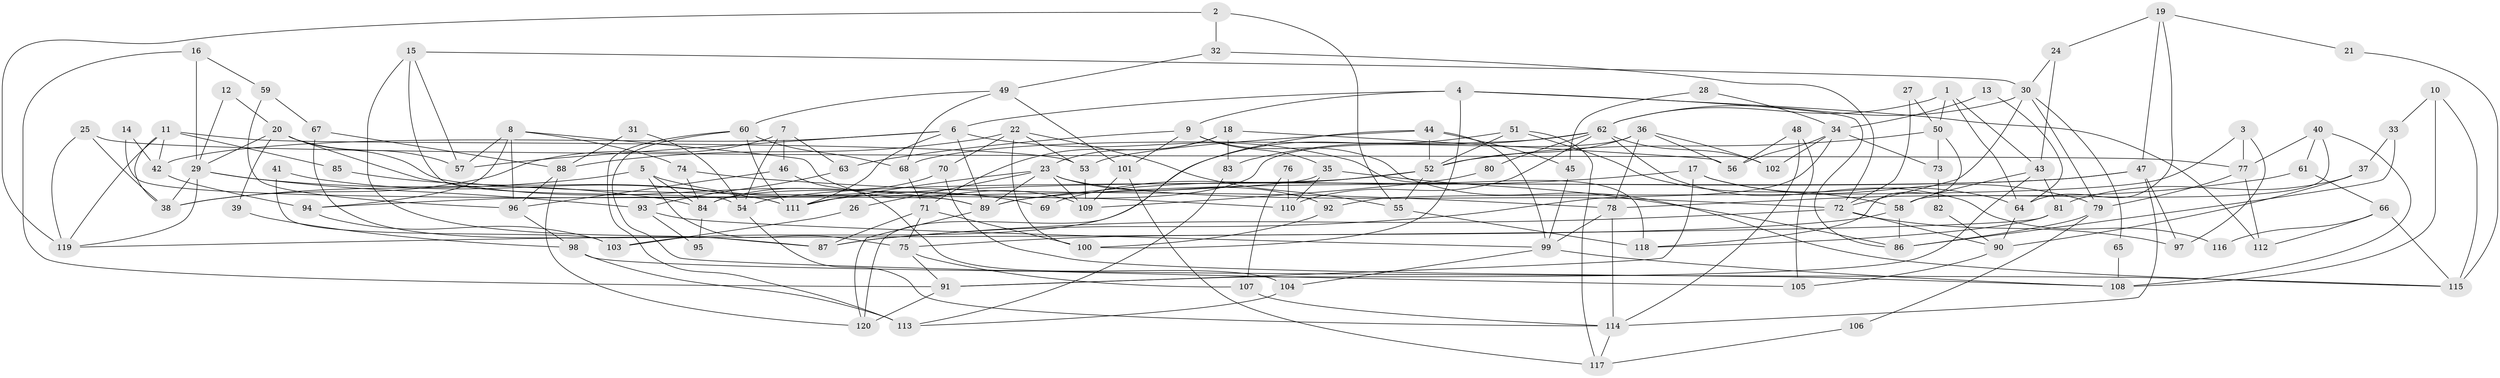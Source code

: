 // Generated by graph-tools (version 1.1) at 2025/26/03/09/25 03:26:16]
// undirected, 120 vertices, 240 edges
graph export_dot {
graph [start="1"]
  node [color=gray90,style=filled];
  1;
  2;
  3;
  4;
  5;
  6;
  7;
  8;
  9;
  10;
  11;
  12;
  13;
  14;
  15;
  16;
  17;
  18;
  19;
  20;
  21;
  22;
  23;
  24;
  25;
  26;
  27;
  28;
  29;
  30;
  31;
  32;
  33;
  34;
  35;
  36;
  37;
  38;
  39;
  40;
  41;
  42;
  43;
  44;
  45;
  46;
  47;
  48;
  49;
  50;
  51;
  52;
  53;
  54;
  55;
  56;
  57;
  58;
  59;
  60;
  61;
  62;
  63;
  64;
  65;
  66;
  67;
  68;
  69;
  70;
  71;
  72;
  73;
  74;
  75;
  76;
  77;
  78;
  79;
  80;
  81;
  82;
  83;
  84;
  85;
  86;
  87;
  88;
  89;
  90;
  91;
  92;
  93;
  94;
  95;
  96;
  97;
  98;
  99;
  100;
  101;
  102;
  103;
  104;
  105;
  106;
  107;
  108;
  109;
  110;
  111;
  112;
  113;
  114;
  115;
  116;
  117;
  118;
  119;
  120;
  1 -- 62;
  1 -- 50;
  1 -- 43;
  1 -- 64;
  2 -- 32;
  2 -- 119;
  2 -- 55;
  3 -- 97;
  3 -- 77;
  3 -- 92;
  4 -- 86;
  4 -- 100;
  4 -- 6;
  4 -- 9;
  4 -- 112;
  5 -- 38;
  5 -- 75;
  5 -- 69;
  5 -- 84;
  6 -- 111;
  6 -- 42;
  6 -- 57;
  6 -- 89;
  6 -- 118;
  7 -- 63;
  7 -- 54;
  7 -- 38;
  7 -- 46;
  8 -- 74;
  8 -- 96;
  8 -- 57;
  8 -- 94;
  8 -- 109;
  9 -- 35;
  9 -- 63;
  9 -- 101;
  9 -- 115;
  10 -- 108;
  10 -- 33;
  10 -- 115;
  11 -- 53;
  11 -- 38;
  11 -- 42;
  11 -- 85;
  11 -- 119;
  12 -- 20;
  12 -- 29;
  13 -- 34;
  13 -- 64;
  14 -- 89;
  14 -- 42;
  15 -- 57;
  15 -- 87;
  15 -- 30;
  15 -- 54;
  16 -- 29;
  16 -- 91;
  16 -- 59;
  17 -- 64;
  17 -- 79;
  17 -- 89;
  17 -- 91;
  18 -- 23;
  18 -- 83;
  18 -- 56;
  18 -- 71;
  19 -- 64;
  19 -- 47;
  19 -- 21;
  19 -- 24;
  20 -- 89;
  20 -- 57;
  20 -- 29;
  20 -- 39;
  20 -- 110;
  21 -- 115;
  22 -- 55;
  22 -- 100;
  22 -- 53;
  22 -- 70;
  22 -- 88;
  23 -- 109;
  23 -- 89;
  23 -- 26;
  23 -- 72;
  23 -- 92;
  23 -- 111;
  24 -- 43;
  24 -- 30;
  25 -- 77;
  25 -- 38;
  25 -- 119;
  26 -- 103;
  27 -- 72;
  27 -- 50;
  28 -- 34;
  28 -- 45;
  29 -- 119;
  29 -- 38;
  29 -- 84;
  29 -- 93;
  30 -- 62;
  30 -- 65;
  30 -- 72;
  30 -- 79;
  31 -- 54;
  31 -- 88;
  32 -- 72;
  32 -- 49;
  33 -- 86;
  33 -- 37;
  34 -- 87;
  34 -- 56;
  34 -- 73;
  34 -- 102;
  35 -- 110;
  35 -- 94;
  35 -- 86;
  36 -- 78;
  36 -- 84;
  36 -- 52;
  36 -- 56;
  36 -- 102;
  37 -- 90;
  37 -- 81;
  39 -- 98;
  40 -- 58;
  40 -- 77;
  40 -- 61;
  40 -- 108;
  41 -- 103;
  41 -- 111;
  42 -- 94;
  43 -- 81;
  43 -- 58;
  43 -- 91;
  44 -- 120;
  44 -- 52;
  44 -- 45;
  44 -- 53;
  44 -- 99;
  45 -- 99;
  46 -- 96;
  46 -- 104;
  47 -- 89;
  47 -- 111;
  47 -- 97;
  47 -- 114;
  48 -- 56;
  48 -- 114;
  48 -- 105;
  49 -- 60;
  49 -- 101;
  49 -- 68;
  50 -- 118;
  50 -- 52;
  50 -- 73;
  51 -- 58;
  51 -- 117;
  51 -- 52;
  51 -- 103;
  52 -- 54;
  52 -- 55;
  52 -- 69;
  53 -- 109;
  54 -- 114;
  55 -- 118;
  58 -- 75;
  58 -- 86;
  59 -- 67;
  59 -- 96;
  60 -- 68;
  60 -- 113;
  60 -- 105;
  60 -- 111;
  61 -- 78;
  61 -- 66;
  62 -- 102;
  62 -- 68;
  62 -- 80;
  62 -- 83;
  62 -- 110;
  62 -- 116;
  63 -- 93;
  64 -- 90;
  65 -- 108;
  66 -- 115;
  66 -- 112;
  66 -- 116;
  67 -- 88;
  67 -- 87;
  68 -- 71;
  70 -- 84;
  70 -- 108;
  71 -- 75;
  71 -- 87;
  71 -- 100;
  72 -- 87;
  72 -- 90;
  72 -- 97;
  73 -- 82;
  74 -- 78;
  74 -- 84;
  75 -- 91;
  75 -- 107;
  76 -- 107;
  76 -- 110;
  77 -- 112;
  77 -- 79;
  78 -- 99;
  78 -- 114;
  79 -- 86;
  79 -- 106;
  80 -- 109;
  81 -- 119;
  81 -- 118;
  82 -- 90;
  83 -- 113;
  84 -- 95;
  85 -- 111;
  88 -- 120;
  88 -- 96;
  89 -- 120;
  90 -- 105;
  91 -- 120;
  92 -- 100;
  93 -- 99;
  93 -- 95;
  94 -- 103;
  96 -- 98;
  98 -- 115;
  98 -- 113;
  99 -- 108;
  99 -- 104;
  101 -- 109;
  101 -- 117;
  104 -- 113;
  106 -- 117;
  107 -- 114;
  114 -- 117;
}
